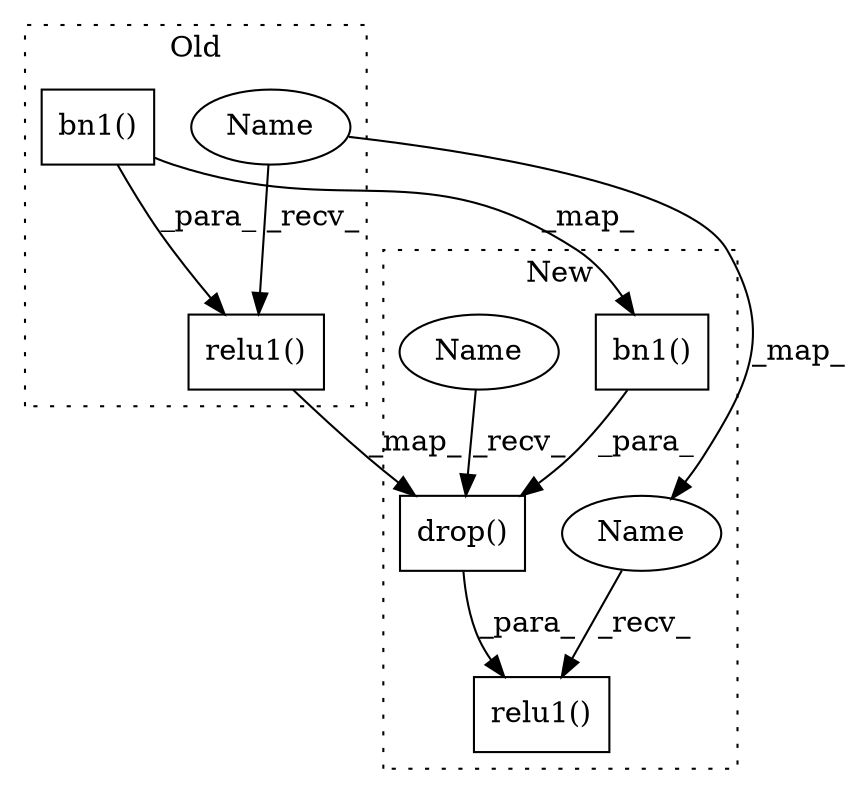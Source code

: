 digraph G {
subgraph cluster0 {
1 [label="relu1()" a="75" s="1104,1138" l="11,1" shape="box"];
5 [label="bn1()" a="75" s="1115,1137" l="9,1" shape="box"];
6 [label="Name" a="87" s="1104" l="4" shape="ellipse"];
label = "Old";
style="dotted";
}
subgraph cluster1 {
2 [label="drop()" a="75" s="418,451" l="10,1" shape="box"];
3 [label="relu1()" a="75" s="407,452" l="11,1" shape="box"];
4 [label="bn1()" a="75" s="428,450" l="9,1" shape="box"];
7 [label="Name" a="87" s="418" l="4" shape="ellipse"];
8 [label="Name" a="87" s="407" l="4" shape="ellipse"];
label = "New";
style="dotted";
}
1 -> 2 [label="_map_"];
2 -> 3 [label="_para_"];
4 -> 2 [label="_para_"];
5 -> 1 [label="_para_"];
5 -> 4 [label="_map_"];
6 -> 1 [label="_recv_"];
6 -> 8 [label="_map_"];
7 -> 2 [label="_recv_"];
8 -> 3 [label="_recv_"];
}